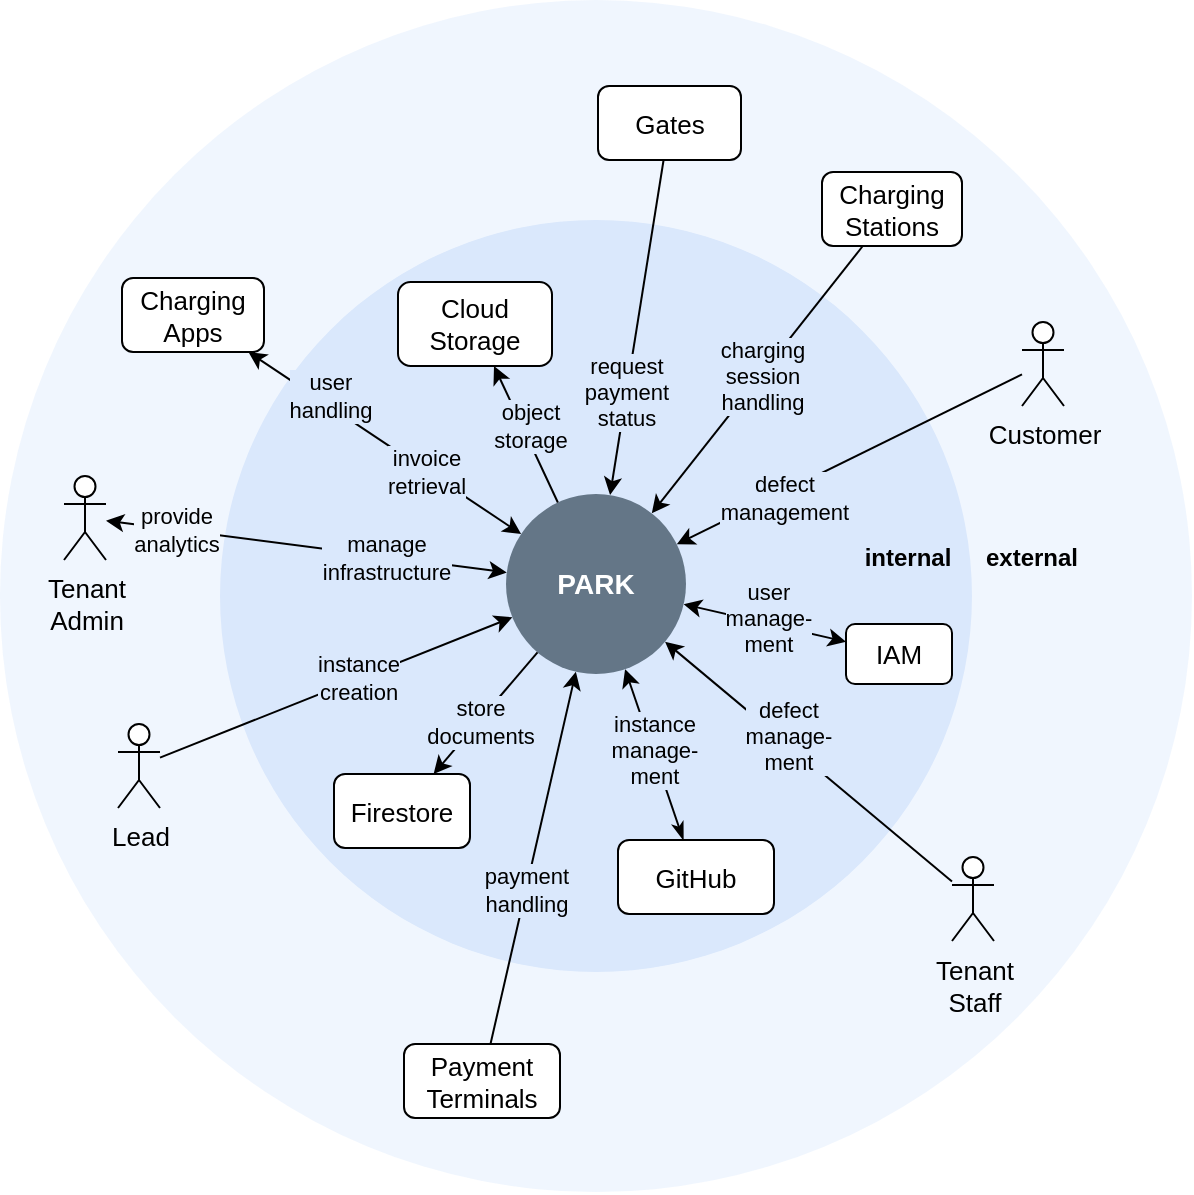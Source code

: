 <mxfile version="26.0.4">
  <diagram name="Seite-1" id="ijfn6LtfHv7hEw_kqGPE">
    <mxGraphModel dx="984" dy="655" grid="0" gridSize="10" guides="1" tooltips="1" connect="1" arrows="1" fold="1" page="1" pageScale="1" pageWidth="827" pageHeight="1169" background="none" math="0" shadow="0">
      <root>
        <mxCell id="0" />
        <mxCell id="1" parent="0" />
        <mxCell id="FKdGwcdwB45EFueYq_QS-11" value="" style="ellipse;whiteSpace=wrap;html=1;aspect=fixed;fillColor=#dae8fc;strokeColor=none;opacity=40;" parent="1" vertex="1">
          <mxGeometry x="112" y="32.01" width="595.99" height="595.99" as="geometry" />
        </mxCell>
        <mxCell id="FKdGwcdwB45EFueYq_QS-2" value="" style="ellipse;whiteSpace=wrap;html=1;aspect=fixed;fillColor=#dae8fc;strokeColor=none;" parent="1" vertex="1">
          <mxGeometry x="222" y="142.01" width="375.99" height="375.99" as="geometry" />
        </mxCell>
        <mxCell id="FKdGwcdwB45EFueYq_QS-1" value="&lt;span&gt;PARK&lt;/span&gt;" style="ellipse;whiteSpace=wrap;html=1;aspect=fixed;fillColor=#647687;fontColor=#ffffff;fontSize=14;fontStyle=1;strokeColor=none;" parent="1" vertex="1">
          <mxGeometry x="365" y="279" width="90" height="90" as="geometry" />
        </mxCell>
        <mxCell id="FKdGwcdwB45EFueYq_QS-3" value="internal" style="text;html=1;align=center;verticalAlign=middle;whiteSpace=wrap;rounded=0;fontStyle=1" parent="1" vertex="1">
          <mxGeometry x="535.51" y="296" width="60" height="30" as="geometry" />
        </mxCell>
        <mxCell id="FKdGwcdwB45EFueYq_QS-4" value="external" style="text;html=1;align=center;verticalAlign=middle;whiteSpace=wrap;rounded=0;fontStyle=1" parent="1" vertex="1">
          <mxGeometry x="597.5" y="296" width="60" height="30" as="geometry" />
        </mxCell>
        <mxCell id="FKdGwcdwB45EFueYq_QS-38" style="rounded=0;orthogonalLoop=1;jettySize=auto;html=1;startArrow=classic;startFill=1;endArrow=classic;endFill=1;" parent="1" source="FKdGwcdwB45EFueYq_QS-6" target="FKdGwcdwB45EFueYq_QS-1" edge="1">
          <mxGeometry relative="1" as="geometry" />
        </mxCell>
        <mxCell id="EkuaUno5zPvGkRgKx8uG-5" value="user&lt;br&gt;manage-&lt;br&gt;ment" style="edgeLabel;html=1;align=center;verticalAlign=middle;resizable=0;points=[];labelBackgroundColor=light-dark(#dae8fc, #ededed);" parent="FKdGwcdwB45EFueYq_QS-38" vertex="1" connectable="0">
          <mxGeometry x="-0.347" relative="1" as="geometry">
            <mxPoint x="-13" y="-6" as="offset" />
          </mxGeometry>
        </mxCell>
        <mxCell id="FKdGwcdwB45EFueYq_QS-6" value="IAM" style="rounded=1;whiteSpace=wrap;html=1;fontSize=13;" parent="1" vertex="1">
          <mxGeometry x="535" y="344" width="53" height="30" as="geometry" />
        </mxCell>
        <mxCell id="FKdGwcdwB45EFueYq_QS-36" style="rounded=0;orthogonalLoop=1;jettySize=auto;html=1;startArrow=classic;startFill=1;endArrow=none;endFill=0;" parent="1" source="FKdGwcdwB45EFueYq_QS-7" target="FKdGwcdwB45EFueYq_QS-1" edge="1">
          <mxGeometry relative="1" as="geometry" />
        </mxCell>
        <mxCell id="EkuaUno5zPvGkRgKx8uG-10" value="store&lt;br&gt;documents" style="edgeLabel;html=1;align=center;verticalAlign=middle;resizable=0;points=[];labelBackgroundColor=light-dark(#dae8fc, #ededed);" parent="FKdGwcdwB45EFueYq_QS-36" vertex="1" connectable="0">
          <mxGeometry x="-0.122" relative="1" as="geometry">
            <mxPoint as="offset" />
          </mxGeometry>
        </mxCell>
        <mxCell id="FKdGwcdwB45EFueYq_QS-7" value="Firestore" style="rounded=1;whiteSpace=wrap;html=1;fontSize=13;" parent="1" vertex="1">
          <mxGeometry x="279" y="419" width="68" height="37" as="geometry" />
        </mxCell>
        <mxCell id="FKdGwcdwB45EFueYq_QS-32" style="rounded=0;orthogonalLoop=1;jettySize=auto;html=1;startArrow=classic;startFill=1;endArrow=none;endFill=0;" parent="1" target="FKdGwcdwB45EFueYq_QS-1" edge="1">
          <mxGeometry relative="1" as="geometry">
            <mxPoint x="359" y="215" as="sourcePoint" />
          </mxGeometry>
        </mxCell>
        <mxCell id="EkuaUno5zPvGkRgKx8uG-6" value="object&lt;br&gt;storage" style="edgeLabel;html=1;align=center;verticalAlign=middle;resizable=0;points=[];labelBackgroundColor=light-dark(#dae8fc, #ededed);" parent="FKdGwcdwB45EFueYq_QS-32" vertex="1" connectable="0">
          <mxGeometry x="-0.215" relative="1" as="geometry">
            <mxPoint x="5" y="3" as="offset" />
          </mxGeometry>
        </mxCell>
        <mxCell id="FKdGwcdwB45EFueYq_QS-8" value="Cloud &lt;br&gt;Storage" style="rounded=1;whiteSpace=wrap;html=1;fontSize=13;" parent="1" vertex="1">
          <mxGeometry x="311" y="173" width="77" height="42" as="geometry" />
        </mxCell>
        <mxCell id="FKdGwcdwB45EFueYq_QS-47" style="rounded=0;orthogonalLoop=1;jettySize=auto;html=1;startArrow=none;startFill=0;endArrow=classic;endFill=1;" parent="1" source="FKdGwcdwB45EFueYq_QS-12" target="FKdGwcdwB45EFueYq_QS-1" edge="1">
          <mxGeometry relative="1" as="geometry" />
        </mxCell>
        <mxCell id="EkuaUno5zPvGkRgKx8uG-1" value="request&lt;br&gt;payment&lt;br&gt;status" style="edgeLabel;html=1;align=center;verticalAlign=middle;resizable=0;points=[];labelBackgroundColor=light-dark(#dae8fc, #436697);" parent="FKdGwcdwB45EFueYq_QS-47" vertex="1" connectable="0">
          <mxGeometry x="0.502" y="1" relative="1" as="geometry">
            <mxPoint y="-10" as="offset" />
          </mxGeometry>
        </mxCell>
        <mxCell id="FKdGwcdwB45EFueYq_QS-12" value="Gates" style="rounded=1;whiteSpace=wrap;html=1;fontSize=13;" parent="1" vertex="1">
          <mxGeometry x="411" y="75" width="71.5" height="37" as="geometry" />
        </mxCell>
        <mxCell id="FKdGwcdwB45EFueYq_QS-51" style="rounded=0;orthogonalLoop=1;jettySize=auto;html=1;startArrow=none;startFill=0;endArrow=classic;endFill=1;" parent="1" source="FKdGwcdwB45EFueYq_QS-13" target="FKdGwcdwB45EFueYq_QS-1" edge="1">
          <mxGeometry relative="1" as="geometry" />
        </mxCell>
        <mxCell id="EkuaUno5zPvGkRgKx8uG-11" value="payment&lt;br&gt;handling" style="edgeLabel;html=1;align=center;verticalAlign=middle;resizable=0;points=[];labelBackgroundColor=light-dark(#dae8fc, #ededed);" parent="FKdGwcdwB45EFueYq_QS-51" vertex="1" connectable="0">
          <mxGeometry x="-0.172" relative="1" as="geometry">
            <mxPoint as="offset" />
          </mxGeometry>
        </mxCell>
        <mxCell id="FKdGwcdwB45EFueYq_QS-13" value="Payment Terminals" style="rounded=1;whiteSpace=wrap;html=1;fontSize=13;" parent="1" vertex="1">
          <mxGeometry x="314" y="554" width="78" height="37" as="geometry" />
        </mxCell>
        <mxCell id="FKdGwcdwB45EFueYq_QS-48" style="rounded=0;orthogonalLoop=1;jettySize=auto;html=1;startArrow=none;startFill=0;endArrow=classic;endFill=1;" parent="1" source="FKdGwcdwB45EFueYq_QS-14" target="FKdGwcdwB45EFueYq_QS-1" edge="1">
          <mxGeometry relative="1" as="geometry" />
        </mxCell>
        <mxCell id="EkuaUno5zPvGkRgKx8uG-12" value="charging&lt;br&gt;session&lt;br&gt;handling" style="edgeLabel;html=1;align=center;verticalAlign=middle;resizable=0;points=[];labelBackgroundColor=light-dark(#dae8fc, #ededed);" parent="FKdGwcdwB45EFueYq_QS-48" vertex="1" connectable="0">
          <mxGeometry x="-0.029" relative="1" as="geometry">
            <mxPoint as="offset" />
          </mxGeometry>
        </mxCell>
        <mxCell id="FKdGwcdwB45EFueYq_QS-14" value="Charging Stations" style="rounded=1;whiteSpace=wrap;html=1;fontSize=13;" parent="1" vertex="1">
          <mxGeometry x="523" y="118" width="70" height="37" as="geometry" />
        </mxCell>
        <mxCell id="FKdGwcdwB45EFueYq_QS-53" style="rounded=0;orthogonalLoop=1;jettySize=auto;html=1;startArrow=classic;startFill=1;endArrow=classic;endFill=1;" parent="1" source="FKdGwcdwB45EFueYq_QS-15" target="FKdGwcdwB45EFueYq_QS-1" edge="1">
          <mxGeometry relative="1" as="geometry" />
        </mxCell>
        <mxCell id="EkuaUno5zPvGkRgKx8uG-7" value="user&lt;br&gt;handling" style="edgeLabel;html=1;align=center;verticalAlign=middle;resizable=0;points=[];labelBackgroundColor=light-dark(#dae8fc, #ededed);" parent="FKdGwcdwB45EFueYq_QS-53" vertex="1" connectable="0">
          <mxGeometry x="-0.525" y="1" relative="1" as="geometry">
            <mxPoint x="8" y="1" as="offset" />
          </mxGeometry>
        </mxCell>
        <mxCell id="EkuaUno5zPvGkRgKx8uG-8" value="invoice&lt;br&gt;retrieval" style="edgeLabel;html=1;align=center;verticalAlign=middle;resizable=0;points=[];labelBackgroundColor=light-dark(#dae8fc, #ededed);" parent="FKdGwcdwB45EFueYq_QS-53" vertex="1" connectable="0">
          <mxGeometry x="0.306" relative="1" as="geometry">
            <mxPoint as="offset" />
          </mxGeometry>
        </mxCell>
        <mxCell id="FKdGwcdwB45EFueYq_QS-15" value="Charging &lt;br&gt;Apps" style="rounded=1;whiteSpace=wrap;html=1;fontSize=13;" parent="1" vertex="1">
          <mxGeometry x="173" y="171" width="71" height="37" as="geometry" />
        </mxCell>
        <mxCell id="FKdGwcdwB45EFueYq_QS-49" style="rounded=0;orthogonalLoop=1;jettySize=auto;html=1;startArrow=none;startFill=0;endArrow=classic;endFill=1;" parent="1" source="FKdGwcdwB45EFueYq_QS-17" target="FKdGwcdwB45EFueYq_QS-1" edge="1">
          <mxGeometry relative="1" as="geometry" />
        </mxCell>
        <mxCell id="EkuaUno5zPvGkRgKx8uG-4" value="defect&lt;br&gt;management" style="edgeLabel;html=1;align=center;verticalAlign=middle;resizable=0;points=[];labelBackgroundColor=light-dark(#dae8fc, #436697);" parent="FKdGwcdwB45EFueYq_QS-49" vertex="1" connectable="0">
          <mxGeometry x="0.497" relative="1" as="geometry">
            <mxPoint x="10" y="-2" as="offset" />
          </mxGeometry>
        </mxCell>
        <mxCell id="FKdGwcdwB45EFueYq_QS-17" value="Customer" style="shape=umlActor;verticalLabelPosition=bottom;verticalAlign=top;html=1;outlineConnect=0;fontSize=13;" parent="1" vertex="1">
          <mxGeometry x="623" y="193" width="21" height="42" as="geometry" />
        </mxCell>
        <mxCell id="FKdGwcdwB45EFueYq_QS-52" style="rounded=0;orthogonalLoop=1;jettySize=auto;html=1;startArrow=classic;startFill=1;endArrow=classic;endFill=1;" parent="1" source="FKdGwcdwB45EFueYq_QS-19" target="FKdGwcdwB45EFueYq_QS-1" edge="1">
          <mxGeometry relative="1" as="geometry" />
        </mxCell>
        <mxCell id="EkuaUno5zPvGkRgKx8uG-9" value="manage&lt;br&gt;infrastructure" style="edgeLabel;html=1;align=center;verticalAlign=middle;resizable=0;points=[];labelBackgroundColor=light-dark(#dae8fc, #ededed);" parent="FKdGwcdwB45EFueYq_QS-52" vertex="1" connectable="0">
          <mxGeometry x="0.389" y="1" relative="1" as="geometry">
            <mxPoint y="1" as="offset" />
          </mxGeometry>
        </mxCell>
        <mxCell id="EkuaUno5zPvGkRgKx8uG-14" value="provide&lt;br&gt;analytics" style="edgeLabel;html=1;align=center;verticalAlign=middle;resizable=0;points=[];labelBackgroundColor=light-dark(#f0f6fe, #ededed);" parent="FKdGwcdwB45EFueYq_QS-52" vertex="1" connectable="0">
          <mxGeometry x="-0.624" relative="1" as="geometry">
            <mxPoint x="-3" as="offset" />
          </mxGeometry>
        </mxCell>
        <mxCell id="FKdGwcdwB45EFueYq_QS-19" value="Tenant &lt;br&gt;Admin" style="shape=umlActor;verticalLabelPosition=bottom;verticalAlign=top;html=1;outlineConnect=0;fontSize=13;" parent="1" vertex="1">
          <mxGeometry x="144" y="270" width="21" height="42" as="geometry" />
        </mxCell>
        <mxCell id="FKdGwcdwB45EFueYq_QS-50" style="rounded=0;orthogonalLoop=1;jettySize=auto;html=1;startArrow=none;startFill=0;endArrow=classic;endFill=1;" parent="1" source="FKdGwcdwB45EFueYq_QS-22" target="FKdGwcdwB45EFueYq_QS-1" edge="1">
          <mxGeometry relative="1" as="geometry" />
        </mxCell>
        <mxCell id="EkuaUno5zPvGkRgKx8uG-13" value="defect&lt;br&gt;manage-&lt;br&gt;ment" style="edgeLabel;html=1;align=center;verticalAlign=middle;resizable=0;points=[];labelBackgroundColor=light-dark(#dae8fc, #ededed);" parent="FKdGwcdwB45EFueYq_QS-50" vertex="1" connectable="0">
          <mxGeometry x="0.475" y="1" relative="1" as="geometry">
            <mxPoint x="24" y="15" as="offset" />
          </mxGeometry>
        </mxCell>
        <mxCell id="FKdGwcdwB45EFueYq_QS-22" value="Tenant&lt;br&gt;Staff" style="shape=umlActor;verticalLabelPosition=bottom;verticalAlign=top;html=1;outlineConnect=0;fontSize=13;" parent="1" vertex="1">
          <mxGeometry x="588" y="460.5" width="21" height="42" as="geometry" />
        </mxCell>
        <mxCell id="EkuaUno5zPvGkRgKx8uG-3" style="rounded=0;orthogonalLoop=1;jettySize=auto;html=1;startArrow=classicThin;startFill=1;" parent="1" source="EkuaUno5zPvGkRgKx8uG-2" target="FKdGwcdwB45EFueYq_QS-1" edge="1">
          <mxGeometry relative="1" as="geometry" />
        </mxCell>
        <mxCell id="EkuaUno5zPvGkRgKx8uG-15" value="instance&lt;br&gt;manage-&lt;br&gt;ment" style="edgeLabel;html=1;align=center;verticalAlign=middle;resizable=0;points=[];labelBackgroundColor=light-dark(#dae8fc, #ededed);" parent="EkuaUno5zPvGkRgKx8uG-3" vertex="1" connectable="0">
          <mxGeometry x="0.057" relative="1" as="geometry">
            <mxPoint as="offset" />
          </mxGeometry>
        </mxCell>
        <mxCell id="EkuaUno5zPvGkRgKx8uG-2" value="GitHub" style="rounded=1;whiteSpace=wrap;html=1;fontSize=13;" parent="1" vertex="1">
          <mxGeometry x="421" y="452" width="78" height="37" as="geometry" />
        </mxCell>
        <mxCell id="3qCZFQlqy-ER1U5NBQgs-2" style="rounded=0;orthogonalLoop=1;jettySize=auto;html=1;startArrow=none;startFill=0;" edge="1" parent="1" source="3qCZFQlqy-ER1U5NBQgs-1" target="FKdGwcdwB45EFueYq_QS-1">
          <mxGeometry relative="1" as="geometry" />
        </mxCell>
        <mxCell id="3qCZFQlqy-ER1U5NBQgs-3" value="instance&lt;br&gt;creation" style="edgeLabel;html=1;align=center;verticalAlign=middle;resizable=0;points=[];labelBackgroundColor=light-dark(#dae8fc, #ededed);" vertex="1" connectable="0" parent="3qCZFQlqy-ER1U5NBQgs-2">
          <mxGeometry x="0.13" y="1" relative="1" as="geometry">
            <mxPoint as="offset" />
          </mxGeometry>
        </mxCell>
        <mxCell id="3qCZFQlqy-ER1U5NBQgs-1" value="Lead" style="shape=umlActor;verticalLabelPosition=bottom;verticalAlign=top;html=1;outlineConnect=0;fontSize=13;" vertex="1" parent="1">
          <mxGeometry x="171" y="394" width="21" height="42" as="geometry" />
        </mxCell>
      </root>
    </mxGraphModel>
  </diagram>
</mxfile>
